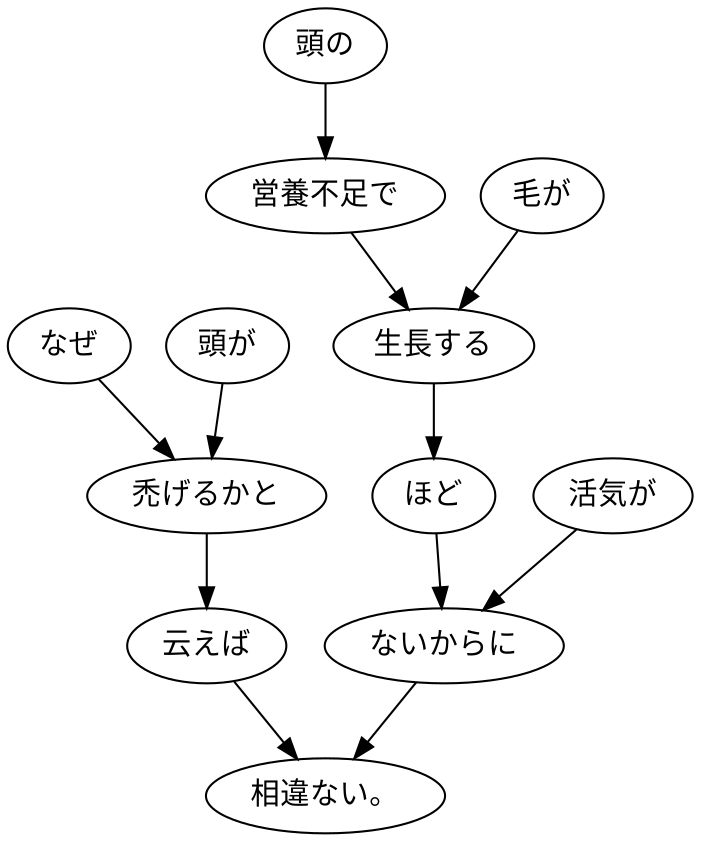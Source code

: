 digraph graph4930 {
	node0 [label="なぜ"];
	node1 [label="頭が"];
	node2 [label="禿げるかと"];
	node3 [label="云えば"];
	node4 [label="頭の"];
	node5 [label="営養不足で"];
	node6 [label="毛が"];
	node7 [label="生長する"];
	node8 [label="ほど"];
	node9 [label="活気が"];
	node10 [label="ないからに"];
	node11 [label="相違ない。"];
	node0 -> node2;
	node1 -> node2;
	node2 -> node3;
	node3 -> node11;
	node4 -> node5;
	node5 -> node7;
	node6 -> node7;
	node7 -> node8;
	node8 -> node10;
	node9 -> node10;
	node10 -> node11;
}
